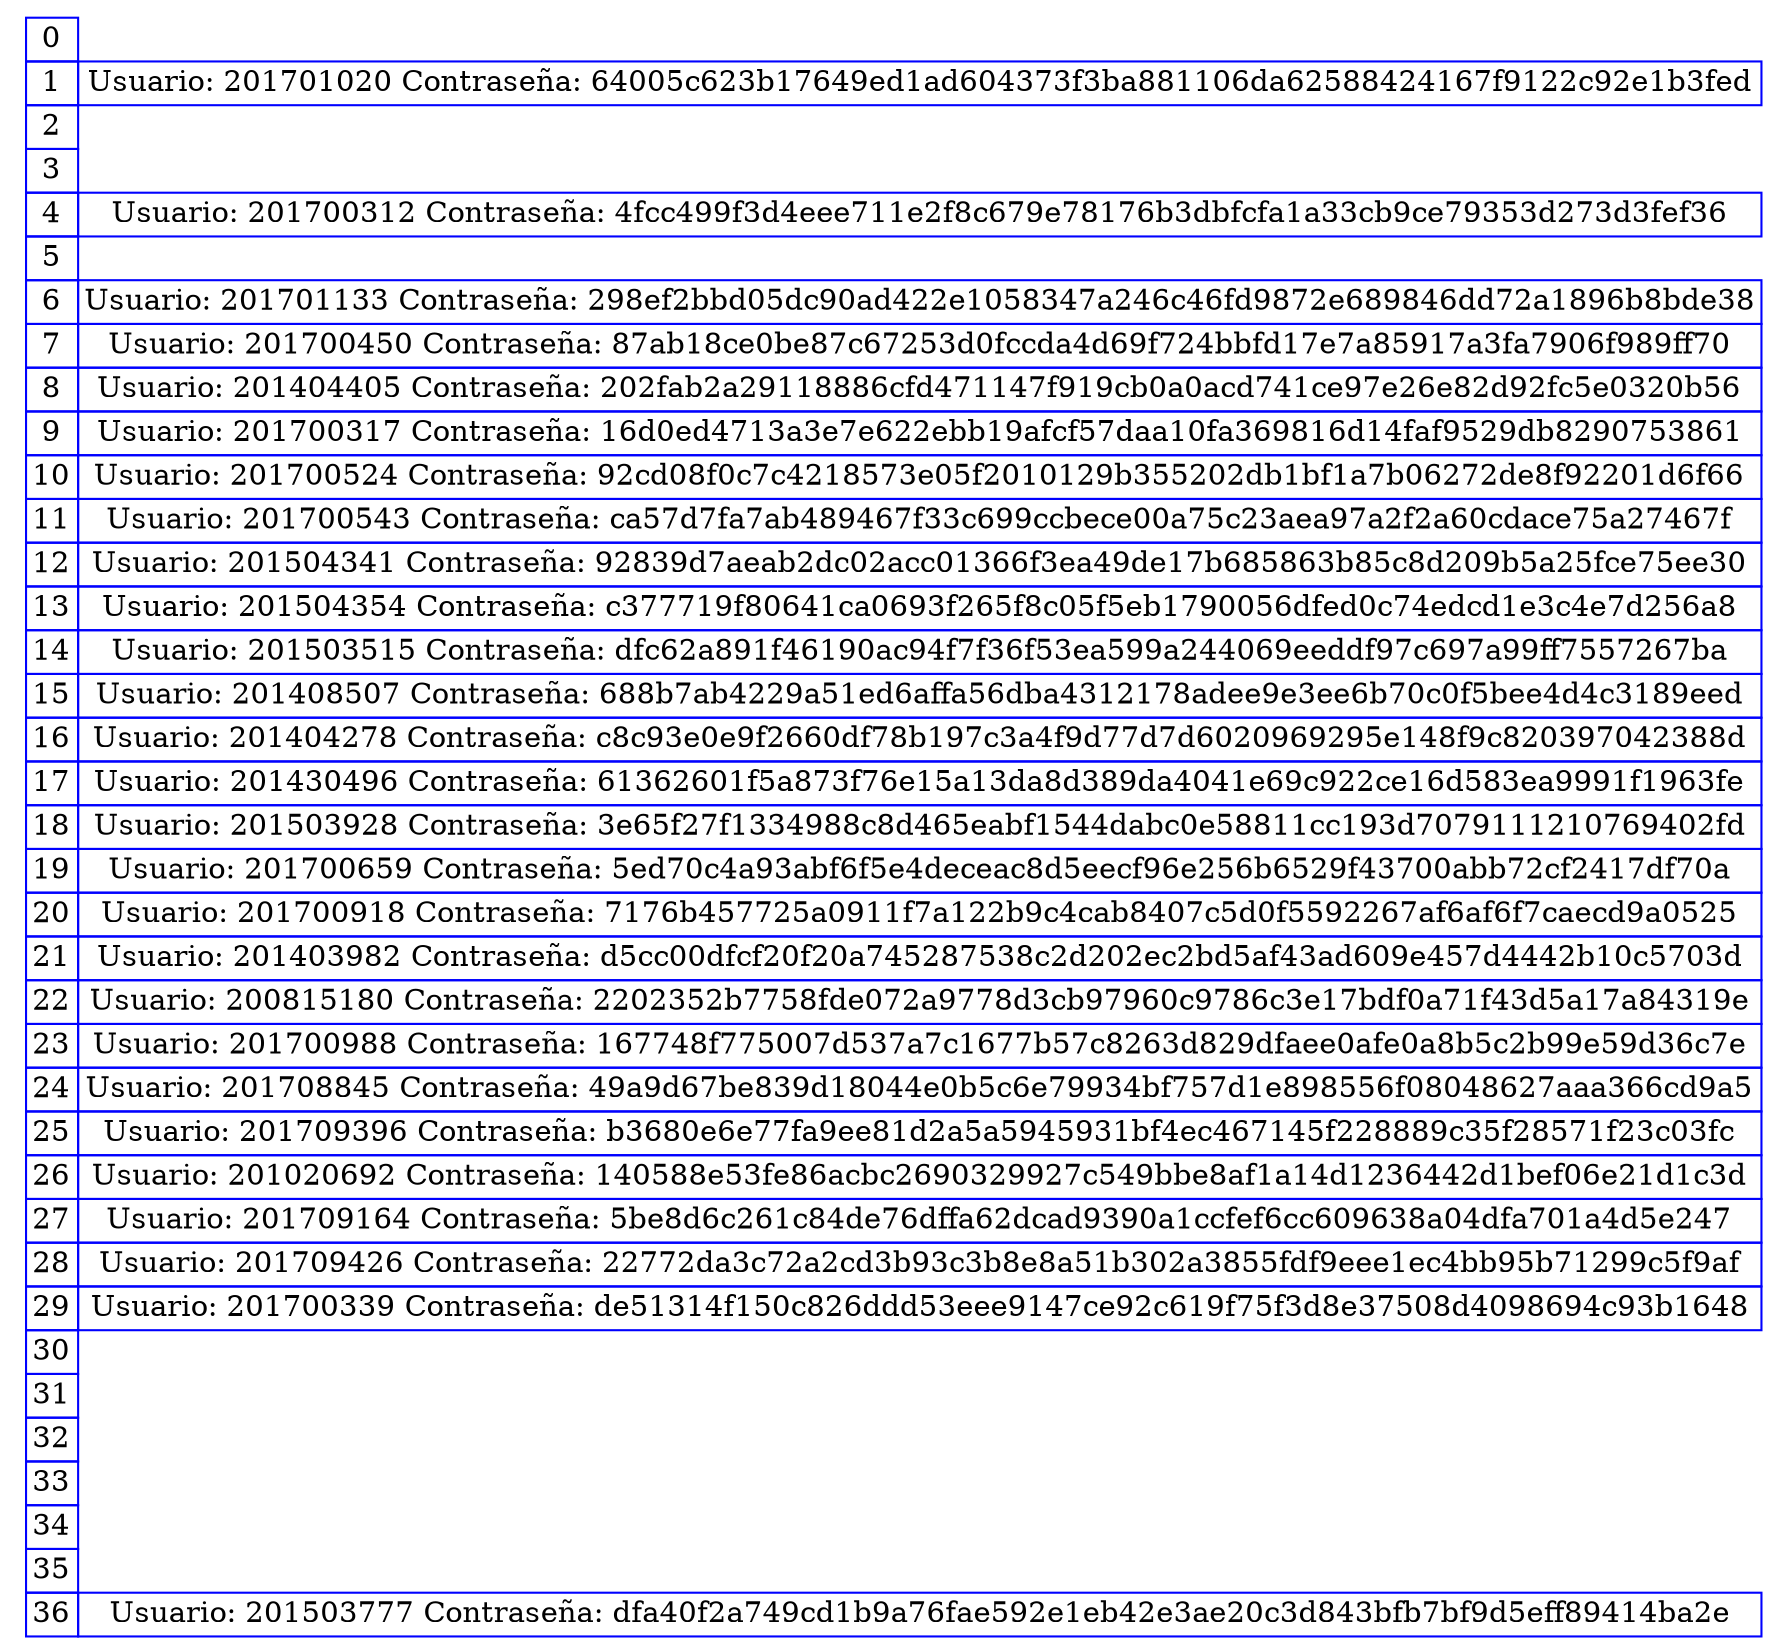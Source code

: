 digraph guia{ 
tbl [
shape=plaintext
label=<
<table border='0' cellborder='1' color='blue' cellspacing='0'>
<tr><td>0</td></tr> 
<tr><td>1</td><td>Usuario: 201701020 Contraseña: 64005c623b17649ed1ad604373f3ba881106da62588424167f9122c92e1b3fed</td></tr> 
<tr><td>2</td></tr> 
<tr><td>3</td></tr> 
<tr><td>4</td><td>Usuario: 201700312 Contraseña: 4fcc499f3d4eee711e2f8c679e78176b3dbfcfa1a33cb9ce79353d273d3fef36</td></tr> 
<tr><td>5</td></tr> 
<tr><td>6</td><td>Usuario: 201701133 Contraseña: 298ef2bbd05dc90ad422e1058347a246c46fd9872e689846dd72a1896b8bde38</td></tr> 
<tr><td>7</td><td>Usuario: 201700450 Contraseña: 87ab18ce0be87c67253d0fccda4d69f724bbfd17e7a85917a3fa7906f989ff70</td></tr> 
<tr><td>8</td><td>Usuario: 201404405 Contraseña: 202fab2a29118886cfd471147f919cb0a0acd741ce97e26e82d92fc5e0320b56</td></tr> 
<tr><td>9</td><td>Usuario: 201700317 Contraseña: 16d0ed4713a3e7e622ebb19afcf57daa10fa369816d14faf9529db8290753861</td></tr> 
<tr><td>10</td><td>Usuario: 201700524 Contraseña: 92cd08f0c7c4218573e05f2010129b355202db1bf1a7b06272de8f92201d6f66</td></tr> 
<tr><td>11</td><td>Usuario: 201700543 Contraseña: ca57d7fa7ab489467f33c699ccbece00a75c23aea97a2f2a60cdace75a27467f</td></tr> 
<tr><td>12</td><td>Usuario: 201504341 Contraseña: 92839d7aeab2dc02acc01366f3ea49de17b685863b85c8d209b5a25fce75ee30</td></tr> 
<tr><td>13</td><td>Usuario: 201504354 Contraseña: c377719f80641ca0693f265f8c05f5eb1790056dfed0c74edcd1e3c4e7d256a8</td></tr> 
<tr><td>14</td><td>Usuario: 201503515 Contraseña: dfc62a891f46190ac94f7f36f53ea599a244069eeddf97c697a99ff7557267ba</td></tr> 
<tr><td>15</td><td>Usuario: 201408507 Contraseña: 688b7ab4229a51ed6affa56dba4312178adee9e3ee6b70c0f5bee4d4c3189eed</td></tr> 
<tr><td>16</td><td>Usuario: 201404278 Contraseña: c8c93e0e9f2660df78b197c3a4f9d77d7d6020969295e148f9c820397042388d</td></tr> 
<tr><td>17</td><td>Usuario: 201430496 Contraseña: 61362601f5a873f76e15a13da8d389da4041e69c922ce16d583ea9991f1963fe</td></tr> 
<tr><td>18</td><td>Usuario: 201503928 Contraseña: 3e65f27f1334988c8d465eabf1544dabc0e58811cc193d7079111210769402fd</td></tr> 
<tr><td>19</td><td>Usuario: 201700659 Contraseña: 5ed70c4a93abf6f5e4deceac8d5eecf96e256b6529f43700abb72cf2417df70a</td></tr> 
<tr><td>20</td><td>Usuario: 201700918 Contraseña: 7176b457725a0911f7a122b9c4cab8407c5d0f5592267af6af6f7caecd9a0525</td></tr> 
<tr><td>21</td><td>Usuario: 201403982 Contraseña: d5cc00dfcf20f20a745287538c2d202ec2bd5af43ad609e457d4442b10c5703d</td></tr> 
<tr><td>22</td><td>Usuario: 200815180 Contraseña: 2202352b7758fde072a9778d3cb97960c9786c3e17bdf0a71f43d5a17a84319e</td></tr> 
<tr><td>23</td><td>Usuario: 201700988 Contraseña: 167748f775007d537a7c1677b57c8263d829dfaee0afe0a8b5c2b99e59d36c7e</td></tr> 
<tr><td>24</td><td>Usuario: 201708845 Contraseña: 49a9d67be839d18044e0b5c6e79934bf757d1e898556f08048627aaa366cd9a5</td></tr> 
<tr><td>25</td><td>Usuario: 201709396 Contraseña: b3680e6e77fa9ee81d2a5a5945931bf4ec467145f228889c35f28571f23c03fc</td></tr> 
<tr><td>26</td><td>Usuario: 201020692 Contraseña: 140588e53fe86acbc2690329927c549bbe8af1a14d1236442d1bef06e21d1c3d</td></tr> 
<tr><td>27</td><td>Usuario: 201709164 Contraseña: 5be8d6c261c84de76dffa62dcad9390a1ccfef6cc609638a04dfa701a4d5e247</td></tr> 
<tr><td>28</td><td>Usuario: 201709426 Contraseña: 22772da3c72a2cd3b93c3b8e8a51b302a3855fdf9eee1ec4bb95b71299c5f9af</td></tr> 
<tr><td>29</td><td>Usuario: 201700339 Contraseña: de51314f150c826ddd53eee9147ce92c619f75f3d8e37508d4098694c93b1648</td></tr> 
<tr><td>30</td></tr> 
<tr><td>31</td></tr> 
<tr><td>32</td></tr> 
<tr><td>33</td></tr> 
<tr><td>34</td></tr> 
<tr><td>35</td></tr> 
<tr><td>36</td><td>Usuario: 201503777 Contraseña: dfa40f2a749cd1b9a76fae592e1eb42e3ae20c3d843bfb7bf9d5eff89414ba2e</td></tr> 

</table>
>];
}